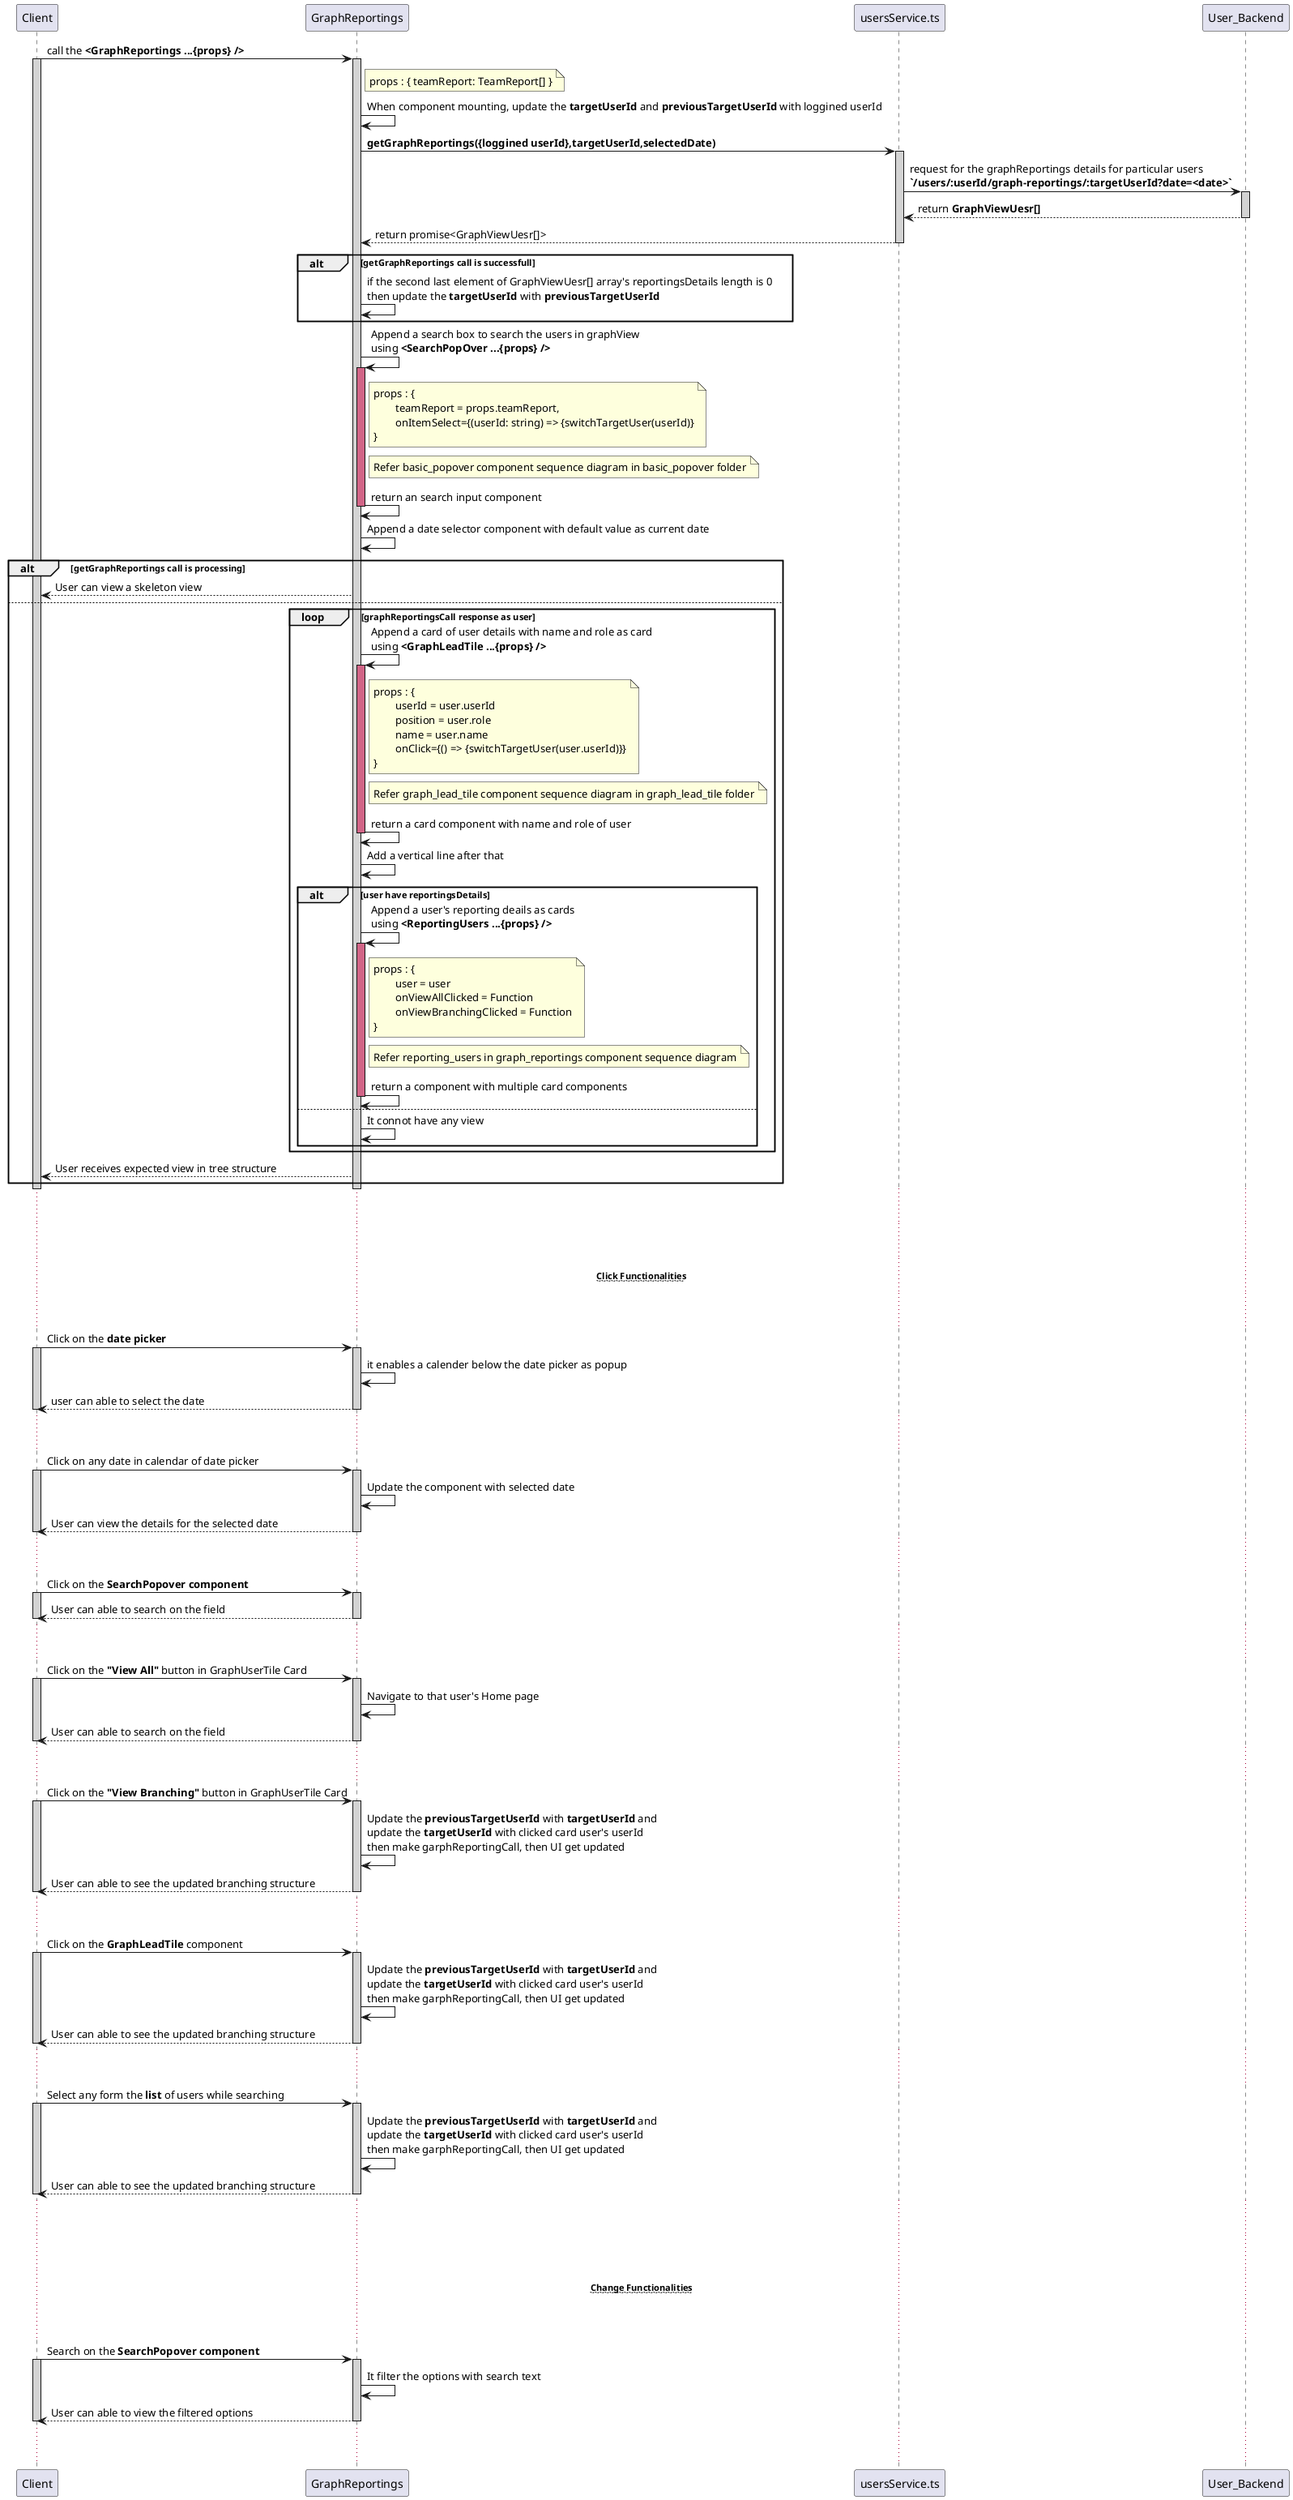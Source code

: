 @startuml GraphReportings Component 
participant Client
participant GraphReportings

Client -> GraphReportings : call the **<GraphReportings ...{props} />**
activate Client #D3D3D3
activate GraphReportings #D3D3D3
    note right of GraphReportings : props : { teamReport: TeamReport[] }
    GraphReportings -> GraphReportings : When component mounting, update the **targetUserId** and **previousTargetUserId** with loggined userId
    GraphReportings -> usersService.ts : **getGraphReportings({loggined userId},targetUserId,selectedDate)**
    activate usersService.ts #D3D3D3
        usersService.ts -> User_Backend : request for the graphReportings details for particular users\n**`/users/:userId/graph-reportings/:targetUserId?date=<date>`**
        activate User_Backend #D3D3D3
            usersService.ts <-- User_Backend : return **GraphViewUesr[]**
        deactivate User_Backend
        GraphReportings <-- usersService.ts : return promise<GraphViewUesr[]>
    deactivate usersService.ts

    alt getGraphReportings call is successfull
        GraphReportings -> GraphReportings : if the second last element of GraphViewUesr[] array's reportingsDetails length is 0 \nthen update the **targetUserId** with **previousTargetUserId**
    end 

    GraphReportings -> GraphReportings : Append a search box to search the users in graphView \nusing **<SearchPopOver ...{props} />**
    activate GraphReportings #D16587
        note right of GraphReportings : props : {\n\tteamReport = props.teamReport, \n\tonItemSelect={(userId: string) => {switchTargetUser(userId)}\n}
        note right of GraphReportings : Refer basic_popover component sequence diagram in basic_popover folder
        GraphReportings -> GraphReportings : return an search input component
    deactivate GraphReportings

    GraphReportings -> GraphReportings : Append a date selector component with default value as current date
    alt getGraphReportings call is processing
        Client <-- GraphReportings : User can view a skeleton view
    else
        loop graphReportingsCall response as user
            GraphReportings -> GraphReportings : Append a card of user details with name and role as card \nusing **<GraphLeadTile ...{props} />**
            activate GraphReportings #D16587
                note right of GraphReportings : props : {\n\tuserId = user.userId \n\tposition = user.role \n\tname = user.name\n\tonClick={() => {switchTargetUser(user.userId)}}\n}
                note right of GraphReportings : Refer graph_lead_tile component sequence diagram in graph_lead_tile folder
                GraphReportings -> GraphReportings : return a card component with name and role of user
            deactivate GraphReportings
            GraphReportings -> GraphReportings : Add a vertical line after that
            alt user have reportingsDetails
                GraphReportings -> GraphReportings : Append a user's reporting deails as cards \nusing **<ReportingUsers ...{props} />**
                activate GraphReportings #D16587
                    note right of GraphReportings : props : {\n\tuser = user\n\tonViewAllClicked = Function\n\tonViewBranchingClicked = Function\n}
                    note right of GraphReportings : Refer reporting_users in graph_reportings component sequence diagram
                    GraphReportings -> GraphReportings : return a component with multiple card components
                deactivate GraphReportings
            else 
                GraphReportings -> GraphReportings : It connot have any view
            end
        end
        Client <-- GraphReportings : User receives expected view in tree structure
    end
deactivate Client
deactivate GraphReportings

... ...
... ...
...~~**Click Functionalities**~~...
... ...

Client -> GraphReportings : Click on the **date picker**
activate Client #D3D3D3
activate GraphReportings #D3D3D3
    GraphReportings -> GraphReportings : it enables a calender below the date picker as popup
    Client <-- GraphReportings : user can able to select the date
deactivate Client
deactivate GraphReportings

... ...

Client -> GraphReportings : Click on any date in calendar of date picker
activate Client #D3D3D3
activate GraphReportings #D3D3D3
    GraphReportings -> GraphReportings : Update the component with selected date
    Client <-- GraphReportings : User can view the details for the selected date
deactivate Client
deactivate GraphReportings

... ...

Client -> GraphReportings : Click on the **SearchPopover component**
activate Client #D3D3D3
activate GraphReportings #D3D3D3
    Client <-- GraphReportings : User can able to search on the field
deactivate Client
deactivate GraphReportings

... ...
Client -> GraphReportings : Click on the **"View All"** button in GraphUserTile Card
activate Client #D3D3D3
activate GraphReportings #D3D3D3
    GraphReportings -> GraphReportings : Navigate to that user's Home page
    Client <-- GraphReportings : User can able to search on the field
deactivate Client
deactivate GraphReportings

... ...
Client -> GraphReportings : Click on the **"View Branching"** button in GraphUserTile Card
activate Client #D3D3D3
activate GraphReportings #D3D3D3
    GraphReportings -> GraphReportings : Update the **previousTargetUserId** with **targetUserId** and \nupdate the **targetUserId** with clicked card user's userId\nthen make garphReportingCall, then UI get updated
    Client <-- GraphReportings : User can able to see the updated branching structure
deactivate Client
deactivate GraphReportings

... ...
Client -> GraphReportings : Click on the **GraphLeadTile** component
activate Client #D3D3D3
activate GraphReportings #D3D3D3
    GraphReportings -> GraphReportings : Update the **previousTargetUserId** with **targetUserId** and \nupdate the **targetUserId** with clicked card user's userId\nthen make garphReportingCall, then UI get updated
    Client <-- GraphReportings : User can able to see the updated branching structure
deactivate Client
deactivate GraphReportings

... ...
Client -> GraphReportings : Select any form the **list** of users while searching
activate Client #D3D3D3
activate GraphReportings #D3D3D3
    GraphReportings -> GraphReportings : Update the **previousTargetUserId** with **targetUserId** and \nupdate the **targetUserId** with clicked card user's userId\nthen make garphReportingCall, then UI get updated
    Client <-- GraphReportings : User can able to see the updated branching structure
deactivate Client
deactivate GraphReportings

... ...
... ...
...~~**Change Functionalities**~~...
... ...

Client -> GraphReportings : Search on the **SearchPopover component**
activate Client #D3D3D3
activate GraphReportings #D3D3D3
    GraphReportings -> GraphReportings : It filter the options with search text
    Client <-- GraphReportings : User can able to view the filtered options
deactivate Client
deactivate GraphReportings

... ...
@enduml